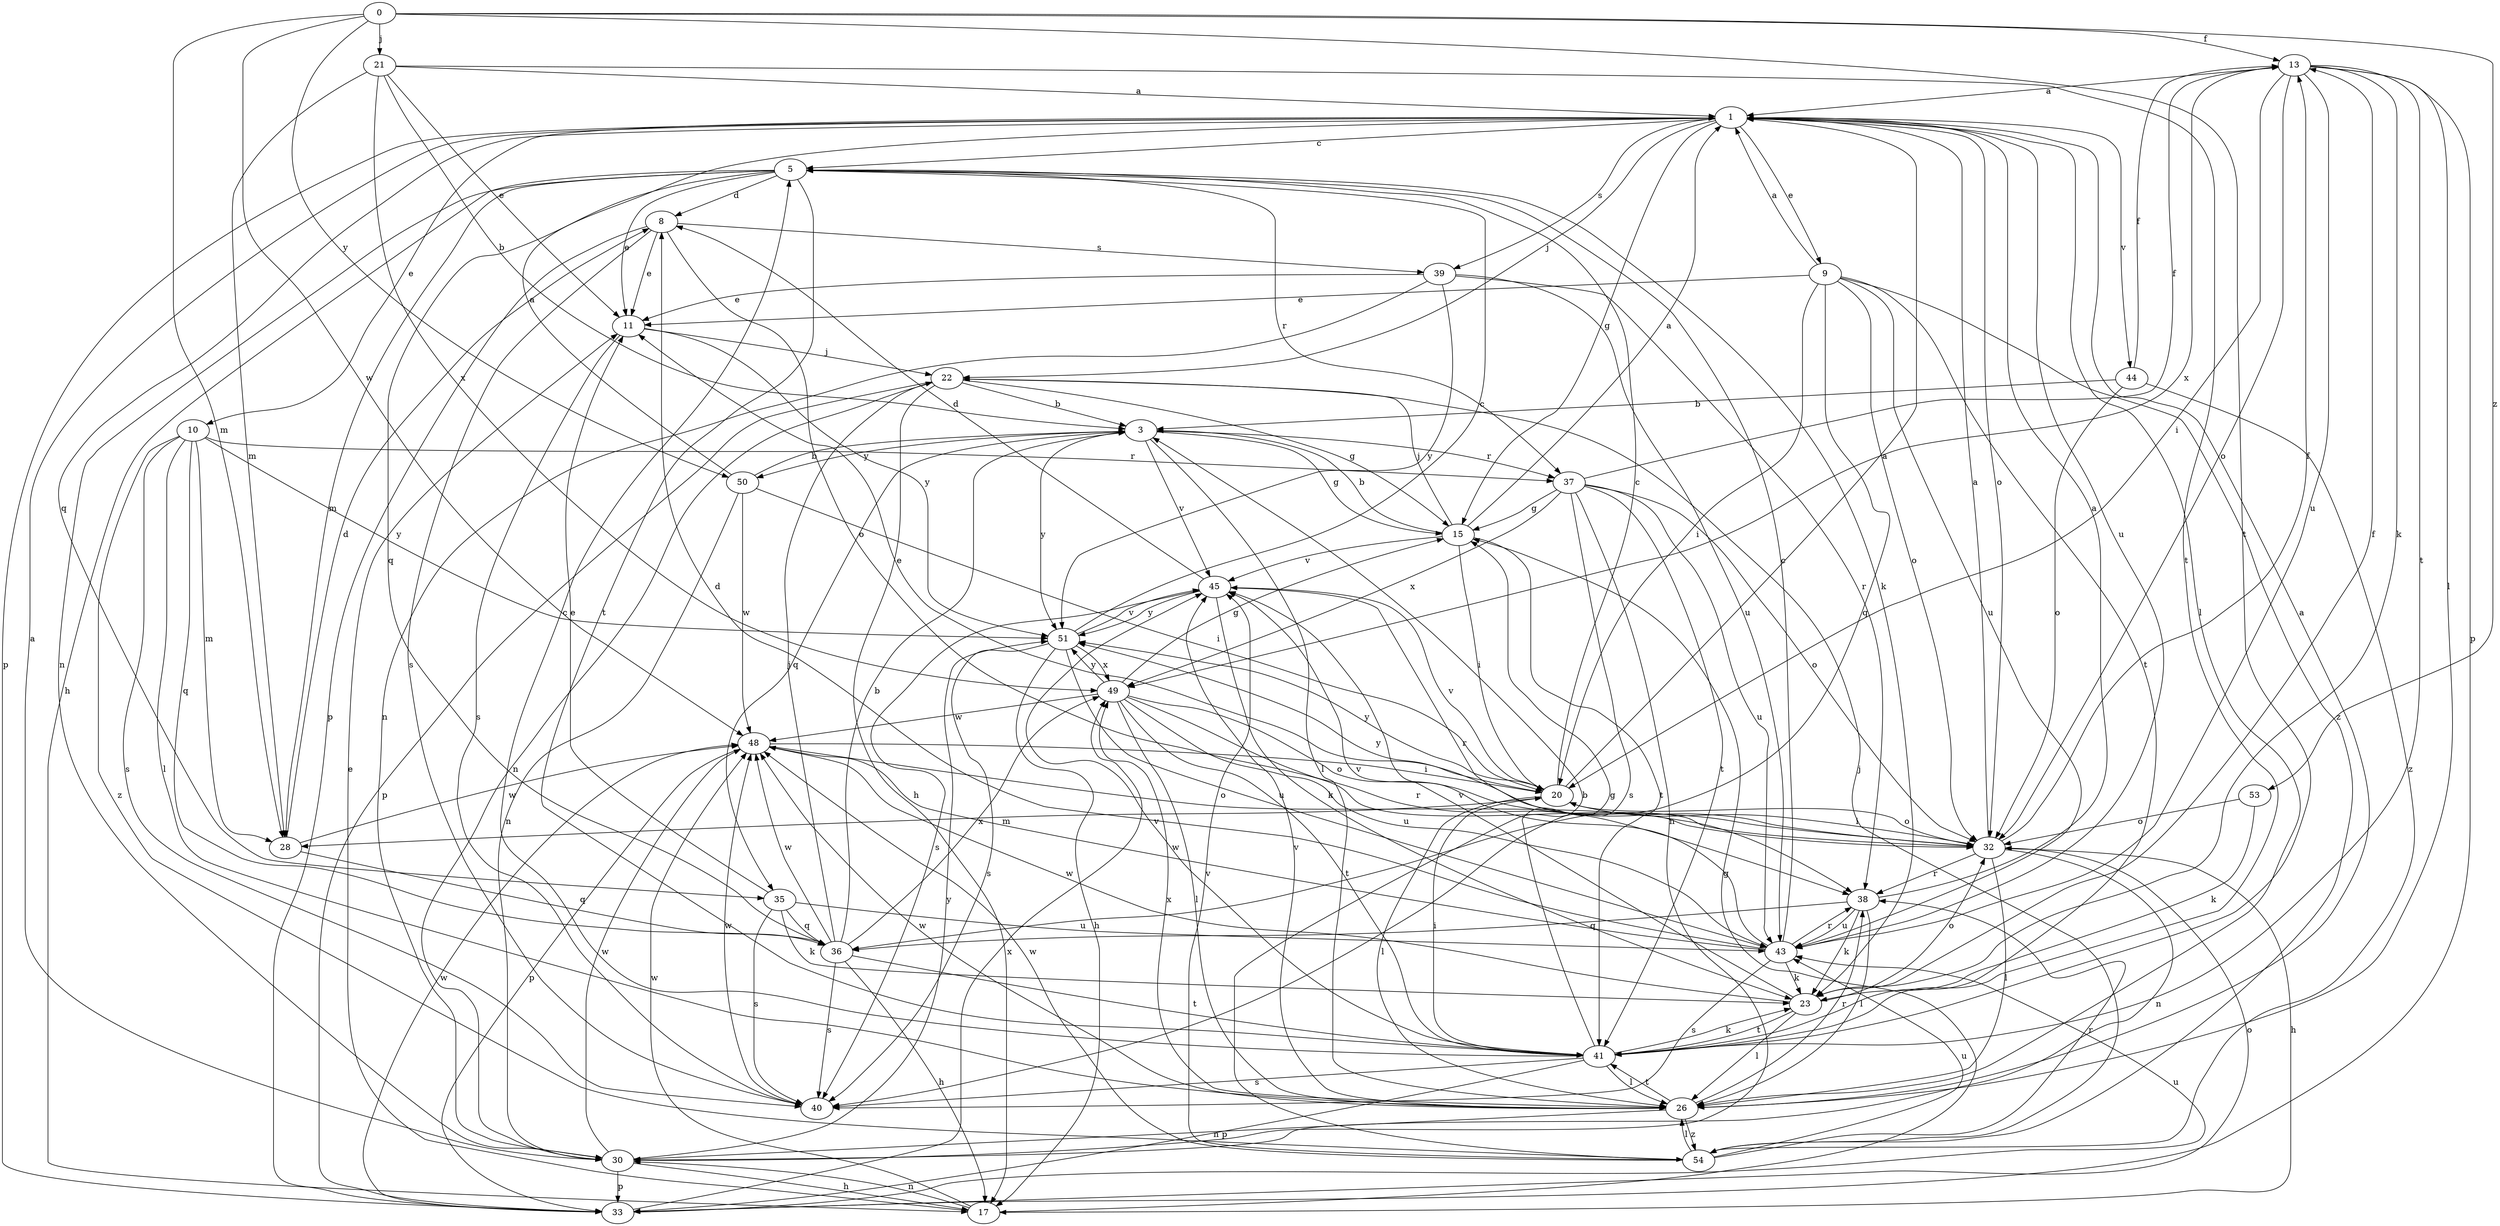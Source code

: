 strict digraph  {
0;
1;
3;
5;
8;
9;
10;
11;
13;
15;
17;
20;
21;
22;
23;
26;
28;
30;
32;
33;
35;
36;
37;
38;
39;
40;
41;
43;
44;
45;
48;
49;
50;
51;
53;
54;
0 -> 13  [label=f];
0 -> 21  [label=j];
0 -> 28  [label=m];
0 -> 41  [label=t];
0 -> 48  [label=w];
0 -> 50  [label=y];
0 -> 53  [label=z];
1 -> 5  [label=c];
1 -> 9  [label=e];
1 -> 10  [label=e];
1 -> 15  [label=g];
1 -> 22  [label=j];
1 -> 26  [label=l];
1 -> 32  [label=o];
1 -> 33  [label=p];
1 -> 35  [label=q];
1 -> 39  [label=s];
1 -> 43  [label=u];
1 -> 44  [label=v];
3 -> 15  [label=g];
3 -> 26  [label=l];
3 -> 35  [label=q];
3 -> 37  [label=r];
3 -> 45  [label=v];
3 -> 50  [label=y];
3 -> 51  [label=y];
5 -> 8  [label=d];
5 -> 11  [label=e];
5 -> 17  [label=h];
5 -> 23  [label=k];
5 -> 28  [label=m];
5 -> 30  [label=n];
5 -> 36  [label=q];
5 -> 37  [label=r];
5 -> 41  [label=t];
8 -> 11  [label=e];
8 -> 32  [label=o];
8 -> 33  [label=p];
8 -> 39  [label=s];
8 -> 40  [label=s];
9 -> 1  [label=a];
9 -> 11  [label=e];
9 -> 20  [label=i];
9 -> 32  [label=o];
9 -> 36  [label=q];
9 -> 41  [label=t];
9 -> 43  [label=u];
9 -> 54  [label=z];
10 -> 26  [label=l];
10 -> 28  [label=m];
10 -> 36  [label=q];
10 -> 37  [label=r];
10 -> 40  [label=s];
10 -> 51  [label=y];
10 -> 54  [label=z];
11 -> 22  [label=j];
11 -> 40  [label=s];
11 -> 51  [label=y];
13 -> 1  [label=a];
13 -> 20  [label=i];
13 -> 23  [label=k];
13 -> 26  [label=l];
13 -> 32  [label=o];
13 -> 33  [label=p];
13 -> 41  [label=t];
13 -> 43  [label=u];
13 -> 49  [label=x];
15 -> 1  [label=a];
15 -> 3  [label=b];
15 -> 20  [label=i];
15 -> 22  [label=j];
15 -> 41  [label=t];
15 -> 45  [label=v];
17 -> 11  [label=e];
17 -> 15  [label=g];
17 -> 30  [label=n];
17 -> 48  [label=w];
20 -> 1  [label=a];
20 -> 5  [label=c];
20 -> 11  [label=e];
20 -> 26  [label=l];
20 -> 28  [label=m];
20 -> 32  [label=o];
20 -> 45  [label=v];
20 -> 51  [label=y];
21 -> 1  [label=a];
21 -> 3  [label=b];
21 -> 11  [label=e];
21 -> 28  [label=m];
21 -> 41  [label=t];
21 -> 49  [label=x];
22 -> 3  [label=b];
22 -> 15  [label=g];
22 -> 17  [label=h];
22 -> 30  [label=n];
22 -> 33  [label=p];
23 -> 13  [label=f];
23 -> 26  [label=l];
23 -> 32  [label=o];
23 -> 41  [label=t];
23 -> 45  [label=v];
23 -> 48  [label=w];
26 -> 1  [label=a];
26 -> 30  [label=n];
26 -> 38  [label=r];
26 -> 41  [label=t];
26 -> 45  [label=v];
26 -> 48  [label=w];
26 -> 49  [label=x];
26 -> 54  [label=z];
28 -> 8  [label=d];
28 -> 36  [label=q];
28 -> 48  [label=w];
30 -> 1  [label=a];
30 -> 17  [label=h];
30 -> 33  [label=p];
30 -> 48  [label=w];
30 -> 51  [label=y];
32 -> 1  [label=a];
32 -> 13  [label=f];
32 -> 17  [label=h];
32 -> 20  [label=i];
32 -> 26  [label=l];
32 -> 30  [label=n];
32 -> 38  [label=r];
32 -> 51  [label=y];
33 -> 32  [label=o];
33 -> 43  [label=u];
33 -> 48  [label=w];
33 -> 49  [label=x];
35 -> 11  [label=e];
35 -> 23  [label=k];
35 -> 36  [label=q];
35 -> 40  [label=s];
35 -> 43  [label=u];
36 -> 3  [label=b];
36 -> 17  [label=h];
36 -> 22  [label=j];
36 -> 40  [label=s];
36 -> 41  [label=t];
36 -> 48  [label=w];
36 -> 49  [label=x];
37 -> 13  [label=f];
37 -> 15  [label=g];
37 -> 30  [label=n];
37 -> 32  [label=o];
37 -> 40  [label=s];
37 -> 41  [label=t];
37 -> 43  [label=u];
37 -> 49  [label=x];
38 -> 1  [label=a];
38 -> 23  [label=k];
38 -> 26  [label=l];
38 -> 36  [label=q];
38 -> 43  [label=u];
39 -> 11  [label=e];
39 -> 30  [label=n];
39 -> 38  [label=r];
39 -> 43  [label=u];
39 -> 51  [label=y];
40 -> 48  [label=w];
41 -> 5  [label=c];
41 -> 15  [label=g];
41 -> 20  [label=i];
41 -> 23  [label=k];
41 -> 26  [label=l];
41 -> 33  [label=p];
41 -> 40  [label=s];
41 -> 45  [label=v];
43 -> 5  [label=c];
43 -> 8  [label=d];
43 -> 23  [label=k];
43 -> 38  [label=r];
43 -> 40  [label=s];
43 -> 45  [label=v];
43 -> 48  [label=w];
44 -> 3  [label=b];
44 -> 13  [label=f];
44 -> 32  [label=o];
44 -> 54  [label=z];
45 -> 8  [label=d];
45 -> 23  [label=k];
45 -> 38  [label=r];
45 -> 40  [label=s];
45 -> 51  [label=y];
48 -> 20  [label=i];
48 -> 32  [label=o];
48 -> 33  [label=p];
49 -> 15  [label=g];
49 -> 26  [label=l];
49 -> 32  [label=o];
49 -> 38  [label=r];
49 -> 41  [label=t];
49 -> 43  [label=u];
49 -> 48  [label=w];
49 -> 51  [label=y];
50 -> 1  [label=a];
50 -> 3  [label=b];
50 -> 20  [label=i];
50 -> 30  [label=n];
50 -> 48  [label=w];
51 -> 5  [label=c];
51 -> 17  [label=h];
51 -> 40  [label=s];
51 -> 43  [label=u];
51 -> 45  [label=v];
51 -> 49  [label=x];
53 -> 23  [label=k];
53 -> 32  [label=o];
54 -> 3  [label=b];
54 -> 22  [label=j];
54 -> 26  [label=l];
54 -> 38  [label=r];
54 -> 43  [label=u];
54 -> 45  [label=v];
54 -> 48  [label=w];
}
